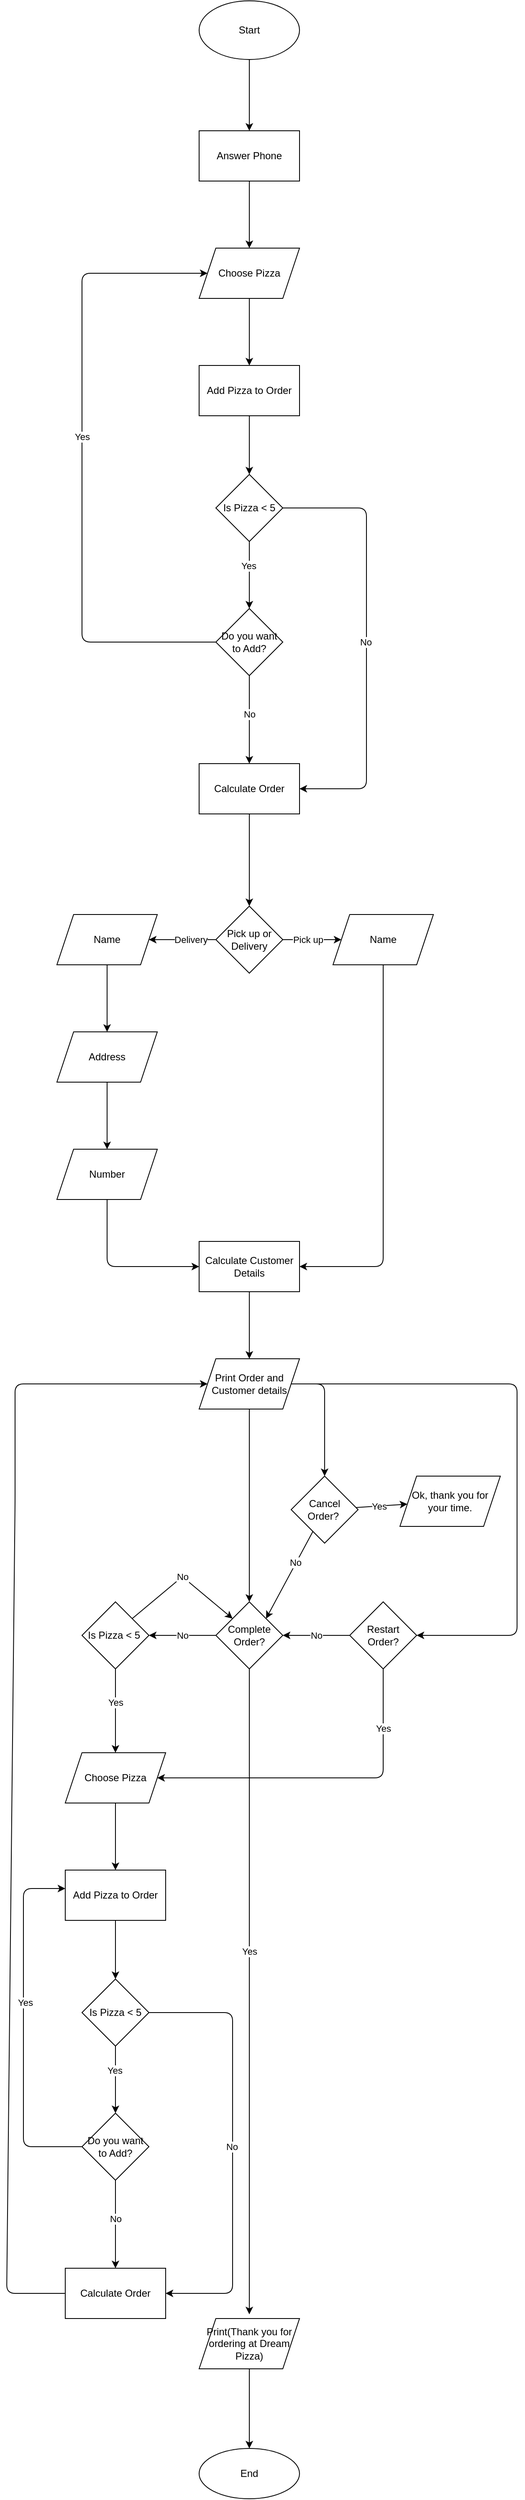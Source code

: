 <mxfile>
    <diagram id="ryJ0n6rNL8hJYzA7FldC" name="Flowchart for Pizza Program">
        <mxGraphModel dx="1082" dy="572" grid="1" gridSize="10" guides="1" tooltips="1" connect="1" arrows="1" fold="1" page="1" pageScale="1" pageWidth="850" pageHeight="1100" math="0" shadow="0">
            <root>
                <mxCell id="0"/>
                <mxCell id="1" parent="0"/>
                <mxCell id="24" value="" style="edgeStyle=none;html=1;" parent="1" source="2" target="23" edge="1">
                    <mxGeometry relative="1" as="geometry"/>
                </mxCell>
                <mxCell id="2" value="Start" style="ellipse;whiteSpace=wrap;html=1;" parent="1" vertex="1">
                    <mxGeometry x="320" width="120" height="70" as="geometry"/>
                </mxCell>
                <mxCell id="6" value="" style="edgeStyle=none;html=1;" parent="1" source="3" target="5" edge="1">
                    <mxGeometry relative="1" as="geometry"/>
                </mxCell>
                <mxCell id="98" value="Pick up" style="edgeLabel;html=1;align=center;verticalAlign=middle;resizable=0;points=[];" parent="6" vertex="1" connectable="0">
                    <mxGeometry x="-0.343" relative="1" as="geometry">
                        <mxPoint x="7" as="offset"/>
                    </mxGeometry>
                </mxCell>
                <mxCell id="8" value="" style="edgeStyle=none;html=1;entryX=1;entryY=0.5;entryDx=0;entryDy=0;" parent="1" source="3" target="9" edge="1">
                    <mxGeometry relative="1" as="geometry">
                        <mxPoint x="280" y="1120" as="targetPoint"/>
                    </mxGeometry>
                </mxCell>
                <mxCell id="99" value="Delivery" style="edgeLabel;html=1;align=center;verticalAlign=middle;resizable=0;points=[];" parent="8" vertex="1" connectable="0">
                    <mxGeometry x="-0.5" y="3" relative="1" as="geometry">
                        <mxPoint x="-10" y="-3" as="offset"/>
                    </mxGeometry>
                </mxCell>
                <mxCell id="3" value="Pick up or Delivery" style="rhombus;whiteSpace=wrap;html=1;" parent="1" vertex="1">
                    <mxGeometry x="340" y="1080" width="80" height="80" as="geometry"/>
                </mxCell>
                <mxCell id="16" style="edgeStyle=none;html=1;entryX=1;entryY=0.5;entryDx=0;entryDy=0;" parent="1" source="5" target="14" edge="1">
                    <mxGeometry relative="1" as="geometry">
                        <Array as="points">
                            <mxPoint x="540" y="1510"/>
                        </Array>
                    </mxGeometry>
                </mxCell>
                <mxCell id="5" value="Name" style="shape=parallelogram;perimeter=parallelogramPerimeter;whiteSpace=wrap;html=1;fixedSize=1;" parent="1" vertex="1">
                    <mxGeometry x="480" y="1090" width="120" height="60" as="geometry"/>
                </mxCell>
                <mxCell id="11" value="" style="edgeStyle=none;html=1;" parent="1" source="9" target="10" edge="1">
                    <mxGeometry relative="1" as="geometry"/>
                </mxCell>
                <mxCell id="9" value="Name" style="shape=parallelogram;perimeter=parallelogramPerimeter;whiteSpace=wrap;html=1;fixedSize=1;" parent="1" vertex="1">
                    <mxGeometry x="150" y="1090" width="120" height="60" as="geometry"/>
                </mxCell>
                <mxCell id="13" value="" style="edgeStyle=none;html=1;" parent="1" source="10" target="12" edge="1">
                    <mxGeometry relative="1" as="geometry"/>
                </mxCell>
                <mxCell id="10" value="Address" style="shape=parallelogram;perimeter=parallelogramPerimeter;whiteSpace=wrap;html=1;fixedSize=1;" parent="1" vertex="1">
                    <mxGeometry x="150" y="1230" width="120" height="60" as="geometry"/>
                </mxCell>
                <mxCell id="15" value="" style="edgeStyle=none;html=1;exitX=0.5;exitY=1;exitDx=0;exitDy=0;entryX=0;entryY=0.5;entryDx=0;entryDy=0;" parent="1" source="12" target="14" edge="1">
                    <mxGeometry relative="1" as="geometry">
                        <Array as="points">
                            <mxPoint x="210" y="1510"/>
                        </Array>
                    </mxGeometry>
                </mxCell>
                <mxCell id="12" value="Number" style="shape=parallelogram;perimeter=parallelogramPerimeter;whiteSpace=wrap;html=1;fixedSize=1;" parent="1" vertex="1">
                    <mxGeometry x="150" y="1370" width="120" height="60" as="geometry"/>
                </mxCell>
                <mxCell id="20" value="" style="edgeStyle=none;html=1;" parent="1" source="14" target="19" edge="1">
                    <mxGeometry relative="1" as="geometry"/>
                </mxCell>
                <mxCell id="14" value="Calculate Customer Details" style="whiteSpace=wrap;html=1;" parent="1" vertex="1">
                    <mxGeometry x="320" y="1480" width="120" height="60" as="geometry"/>
                </mxCell>
                <mxCell id="48" value="" style="edgeStyle=none;html=1;exitX=1;exitY=0.5;exitDx=0;exitDy=0;entryX=0.5;entryY=0;entryDx=0;entryDy=0;" parent="1" source="19" target="47" edge="1">
                    <mxGeometry relative="1" as="geometry">
                        <Array as="points">
                            <mxPoint x="470" y="1650"/>
                        </Array>
                    </mxGeometry>
                </mxCell>
                <mxCell id="100" style="edgeStyle=none;html=1;entryX=1;entryY=0.5;entryDx=0;entryDy=0;" edge="1" parent="1" source="19" target="82">
                    <mxGeometry relative="1" as="geometry">
                        <Array as="points">
                            <mxPoint x="700" y="1650"/>
                            <mxPoint x="700" y="1950"/>
                        </Array>
                    </mxGeometry>
                </mxCell>
                <mxCell id="103" style="edgeStyle=none;html=1;entryX=0.5;entryY=0;entryDx=0;entryDy=0;" edge="1" parent="1" source="19" target="54">
                    <mxGeometry relative="1" as="geometry"/>
                </mxCell>
                <mxCell id="19" value="Print Order and Customer details" style="shape=parallelogram;perimeter=parallelogramPerimeter;whiteSpace=wrap;html=1;fixedSize=1;" parent="1" vertex="1">
                    <mxGeometry x="320" y="1620" width="120" height="60" as="geometry"/>
                </mxCell>
                <mxCell id="29" value="" style="edgeStyle=none;html=1;" parent="1" source="23" target="28" edge="1">
                    <mxGeometry relative="1" as="geometry"/>
                </mxCell>
                <mxCell id="23" value="Answer Phone" style="whiteSpace=wrap;html=1;" parent="1" vertex="1">
                    <mxGeometry x="320" y="155" width="120" height="60" as="geometry"/>
                </mxCell>
                <mxCell id="31" value="" style="edgeStyle=none;html=1;" parent="1" source="28" target="30" edge="1">
                    <mxGeometry relative="1" as="geometry"/>
                </mxCell>
                <mxCell id="28" value="Choose Pizza" style="shape=parallelogram;perimeter=parallelogramPerimeter;whiteSpace=wrap;html=1;fixedSize=1;" parent="1" vertex="1">
                    <mxGeometry x="320" y="295" width="120" height="60" as="geometry"/>
                </mxCell>
                <mxCell id="33" value="" style="edgeStyle=none;html=1;" parent="1" source="30" target="32" edge="1">
                    <mxGeometry relative="1" as="geometry"/>
                </mxCell>
                <mxCell id="30" value="Add Pizza to Order" style="whiteSpace=wrap;html=1;" parent="1" vertex="1">
                    <mxGeometry x="320" y="435" width="120" height="60" as="geometry"/>
                </mxCell>
                <mxCell id="35" value="" style="edgeStyle=none;html=1;" parent="1" source="32" target="34" edge="1">
                    <mxGeometry relative="1" as="geometry"/>
                </mxCell>
                <mxCell id="36" value="Yes" style="edgeLabel;html=1;align=center;verticalAlign=middle;resizable=0;points=[];" parent="35" vertex="1" connectable="0">
                    <mxGeometry x="-0.275" y="-1" relative="1" as="geometry">
                        <mxPoint as="offset"/>
                    </mxGeometry>
                </mxCell>
                <mxCell id="40" value="" style="edgeStyle=none;html=1;entryX=1;entryY=0.5;entryDx=0;entryDy=0;" parent="1" source="32" target="39" edge="1">
                    <mxGeometry relative="1" as="geometry">
                        <Array as="points">
                            <mxPoint x="520" y="605"/>
                            <mxPoint x="520" y="940"/>
                        </Array>
                    </mxGeometry>
                </mxCell>
                <mxCell id="42" value="No" style="edgeLabel;html=1;align=center;verticalAlign=middle;resizable=0;points=[];" parent="40" vertex="1" connectable="0">
                    <mxGeometry x="-0.467" y="-1" relative="1" as="geometry">
                        <mxPoint y="123" as="offset"/>
                    </mxGeometry>
                </mxCell>
                <mxCell id="32" value="Is Pizza &amp;lt; 5" style="rhombus;whiteSpace=wrap;html=1;" parent="1" vertex="1">
                    <mxGeometry x="340" y="565" width="80" height="80" as="geometry"/>
                </mxCell>
                <mxCell id="37" style="edgeStyle=none;html=1;entryX=0;entryY=0.5;entryDx=0;entryDy=0;" parent="1" source="34" target="28" edge="1">
                    <mxGeometry relative="1" as="geometry">
                        <Array as="points">
                            <mxPoint x="180" y="765"/>
                            <mxPoint x="180" y="325"/>
                            <mxPoint x="260" y="325"/>
                        </Array>
                    </mxGeometry>
                </mxCell>
                <mxCell id="38" value="Yes" style="edgeLabel;html=1;align=center;verticalAlign=middle;resizable=0;points=[];" parent="37" vertex="1" connectable="0">
                    <mxGeometry x="-0.827" y="1" relative="1" as="geometry">
                        <mxPoint x="-95" y="-246" as="offset"/>
                    </mxGeometry>
                </mxCell>
                <mxCell id="41" style="edgeStyle=none;html=1;entryX=0.5;entryY=0;entryDx=0;entryDy=0;exitX=0.5;exitY=1;exitDx=0;exitDy=0;" parent="1" source="34" target="39" edge="1">
                    <mxGeometry relative="1" as="geometry">
                        <Array as="points"/>
                    </mxGeometry>
                </mxCell>
                <mxCell id="43" value="No" style="edgeLabel;html=1;align=center;verticalAlign=middle;resizable=0;points=[];" parent="41" vertex="1" connectable="0">
                    <mxGeometry x="-0.649" y="-2" relative="1" as="geometry">
                        <mxPoint x="2" y="27" as="offset"/>
                    </mxGeometry>
                </mxCell>
                <mxCell id="34" value="Do you want to Add?" style="rhombus;whiteSpace=wrap;html=1;" parent="1" vertex="1">
                    <mxGeometry x="340" y="725" width="80" height="80" as="geometry"/>
                </mxCell>
                <mxCell id="44" value="" style="edgeStyle=none;html=1;" parent="1" source="39" target="3" edge="1">
                    <mxGeometry relative="1" as="geometry"/>
                </mxCell>
                <mxCell id="39" value="Calculate Order" style="whiteSpace=wrap;html=1;" parent="1" vertex="1">
                    <mxGeometry x="320" y="910" width="120" height="60" as="geometry"/>
                </mxCell>
                <mxCell id="45" value="End" style="ellipse;whiteSpace=wrap;html=1;" parent="1" vertex="1">
                    <mxGeometry x="320" y="2920" width="120" height="60" as="geometry"/>
                </mxCell>
                <mxCell id="50" value="" style="edgeStyle=none;html=1;" parent="1" source="47" target="49" edge="1">
                    <mxGeometry relative="1" as="geometry"/>
                </mxCell>
                <mxCell id="51" value="Yes" style="edgeLabel;html=1;align=center;verticalAlign=middle;resizable=0;points=[];" parent="50" vertex="1" connectable="0">
                    <mxGeometry x="-0.371" y="1" relative="1" as="geometry">
                        <mxPoint x="8" y="1" as="offset"/>
                    </mxGeometry>
                </mxCell>
                <mxCell id="55" value="" style="edgeStyle=none;html=1;" parent="1" source="47" edge="1">
                    <mxGeometry relative="1" as="geometry">
                        <mxPoint x="400" y="1930" as="targetPoint"/>
                    </mxGeometry>
                </mxCell>
                <mxCell id="61" value="No" style="edgeLabel;html=1;align=center;verticalAlign=middle;resizable=0;points=[];" parent="55" vertex="1" connectable="0">
                    <mxGeometry x="-0.283" y="-1" relative="1" as="geometry">
                        <mxPoint as="offset"/>
                    </mxGeometry>
                </mxCell>
                <mxCell id="47" value="Cancel Order?&amp;nbsp;" style="rhombus;whiteSpace=wrap;html=1;" parent="1" vertex="1">
                    <mxGeometry x="430" y="1760" width="80" height="80" as="geometry"/>
                </mxCell>
                <mxCell id="49" value="Ok, thank you for your time." style="shape=parallelogram;perimeter=parallelogramPerimeter;whiteSpace=wrap;html=1;fixedSize=1;" parent="1" vertex="1">
                    <mxGeometry x="560" y="1760" width="120" height="60" as="geometry"/>
                </mxCell>
                <mxCell id="59" value="" style="edgeStyle=none;html=1;" parent="1" source="54" target="58" edge="1">
                    <mxGeometry relative="1" as="geometry"/>
                </mxCell>
                <mxCell id="60" value="No" style="edgeLabel;html=1;align=center;verticalAlign=middle;resizable=0;points=[];" parent="59" vertex="1" connectable="0">
                    <mxGeometry x="-0.296" relative="1" as="geometry">
                        <mxPoint x="-12" as="offset"/>
                    </mxGeometry>
                </mxCell>
                <mxCell id="91" style="edgeStyle=none;html=1;" parent="1" source="54" edge="1">
                    <mxGeometry relative="1" as="geometry">
                        <mxPoint x="380" y="2760" as="targetPoint"/>
                    </mxGeometry>
                </mxCell>
                <mxCell id="92" value="Yes" style="edgeLabel;html=1;align=center;verticalAlign=middle;resizable=0;points=[];" parent="91" vertex="1" connectable="0">
                    <mxGeometry x="-0.814" y="1" relative="1" as="geometry">
                        <mxPoint x="-1" y="265" as="offset"/>
                    </mxGeometry>
                </mxCell>
                <mxCell id="54" value="Complete Order?" style="rhombus;whiteSpace=wrap;html=1;" parent="1" vertex="1">
                    <mxGeometry x="340" y="1910" width="80" height="80" as="geometry"/>
                </mxCell>
                <mxCell id="62" style="edgeStyle=none;html=1;exitX=1;exitY=0;exitDx=0;exitDy=0;entryX=0;entryY=0;entryDx=0;entryDy=0;" parent="1" source="58" target="54" edge="1">
                    <mxGeometry relative="1" as="geometry">
                        <Array as="points">
                            <mxPoint x="300" y="1880"/>
                        </Array>
                    </mxGeometry>
                </mxCell>
                <mxCell id="63" value="No" style="edgeLabel;html=1;align=center;verticalAlign=middle;resizable=0;points=[];" parent="62" vertex="1" connectable="0">
                    <mxGeometry x="-0.151" y="-1" relative="1" as="geometry">
                        <mxPoint x="8" y="-8" as="offset"/>
                    </mxGeometry>
                </mxCell>
                <mxCell id="80" value="" style="edgeStyle=none;html=1;" parent="1" source="58" target="66" edge="1">
                    <mxGeometry relative="1" as="geometry">
                        <Array as="points">
                            <mxPoint x="220" y="2040"/>
                        </Array>
                    </mxGeometry>
                </mxCell>
                <mxCell id="81" value="Yes" style="edgeLabel;html=1;align=center;verticalAlign=middle;resizable=0;points=[];" parent="80" vertex="1" connectable="0">
                    <mxGeometry x="-0.277" y="1" relative="1" as="geometry">
                        <mxPoint x="-1" y="4" as="offset"/>
                    </mxGeometry>
                </mxCell>
                <mxCell id="58" value="Is Pizza &amp;lt; 5&amp;nbsp;" style="rhombus;whiteSpace=wrap;html=1;" parent="1" vertex="1">
                    <mxGeometry x="180" y="1910" width="80" height="80" as="geometry"/>
                </mxCell>
                <mxCell id="65" value="" style="edgeStyle=none;html=1;" parent="1" source="66" target="68" edge="1">
                    <mxGeometry relative="1" as="geometry"/>
                </mxCell>
                <mxCell id="66" value="Choose Pizza" style="shape=parallelogram;perimeter=parallelogramPerimeter;whiteSpace=wrap;html=1;fixedSize=1;" parent="1" vertex="1">
                    <mxGeometry x="160" y="2090" width="120" height="60" as="geometry"/>
                </mxCell>
                <mxCell id="67" value="" style="edgeStyle=none;html=1;" parent="1" source="68" target="73" edge="1">
                    <mxGeometry relative="1" as="geometry"/>
                </mxCell>
                <mxCell id="68" value="Add Pizza to Order" style="whiteSpace=wrap;html=1;" parent="1" vertex="1">
                    <mxGeometry x="160" y="2230" width="120" height="60" as="geometry"/>
                </mxCell>
                <mxCell id="69" value="" style="edgeStyle=none;html=1;" parent="1" source="73" target="76" edge="1">
                    <mxGeometry relative="1" as="geometry"/>
                </mxCell>
                <mxCell id="70" value="Yes" style="edgeLabel;html=1;align=center;verticalAlign=middle;resizable=0;points=[];" parent="69" vertex="1" connectable="0">
                    <mxGeometry x="-0.275" y="-1" relative="1" as="geometry">
                        <mxPoint as="offset"/>
                    </mxGeometry>
                </mxCell>
                <mxCell id="71" value="" style="edgeStyle=none;html=1;entryX=1;entryY=0.5;entryDx=0;entryDy=0;" parent="1" source="73" target="77" edge="1">
                    <mxGeometry relative="1" as="geometry">
                        <Array as="points">
                            <mxPoint x="360" y="2400"/>
                            <mxPoint x="360" y="2735"/>
                        </Array>
                    </mxGeometry>
                </mxCell>
                <mxCell id="72" value="No" style="edgeLabel;html=1;align=center;verticalAlign=middle;resizable=0;points=[];" parent="71" vertex="1" connectable="0">
                    <mxGeometry x="-0.467" y="-1" relative="1" as="geometry">
                        <mxPoint y="123" as="offset"/>
                    </mxGeometry>
                </mxCell>
                <mxCell id="73" value="Is Pizza &amp;lt; 5" style="rhombus;whiteSpace=wrap;html=1;" parent="1" vertex="1">
                    <mxGeometry x="180" y="2360" width="80" height="80" as="geometry"/>
                </mxCell>
                <mxCell id="74" style="edgeStyle=none;html=1;entryX=0.5;entryY=0;entryDx=0;entryDy=0;exitX=0.5;exitY=1;exitDx=0;exitDy=0;" parent="1" source="76" target="77" edge="1">
                    <mxGeometry relative="1" as="geometry">
                        <Array as="points"/>
                    </mxGeometry>
                </mxCell>
                <mxCell id="75" value="No" style="edgeLabel;html=1;align=center;verticalAlign=middle;resizable=0;points=[];" parent="74" vertex="1" connectable="0">
                    <mxGeometry x="-0.649" y="-2" relative="1" as="geometry">
                        <mxPoint x="2" y="27" as="offset"/>
                    </mxGeometry>
                </mxCell>
                <mxCell id="96" style="edgeStyle=none;html=1;entryX=0;entryY=0.367;entryDx=0;entryDy=0;entryPerimeter=0;" parent="1" source="76" target="68" edge="1">
                    <mxGeometry relative="1" as="geometry">
                        <Array as="points">
                            <mxPoint x="110" y="2560"/>
                            <mxPoint x="110" y="2252"/>
                        </Array>
                    </mxGeometry>
                </mxCell>
                <mxCell id="97" value="Yes" style="edgeLabel;html=1;align=center;verticalAlign=middle;resizable=0;points=[];" parent="96" vertex="1" connectable="0">
                    <mxGeometry x="0.131" y="-2" relative="1" as="geometry">
                        <mxPoint as="offset"/>
                    </mxGeometry>
                </mxCell>
                <mxCell id="76" value="Do you want to Add?" style="rhombus;whiteSpace=wrap;html=1;" parent="1" vertex="1">
                    <mxGeometry x="180" y="2520" width="80" height="80" as="geometry"/>
                </mxCell>
                <mxCell id="79" style="edgeStyle=none;html=1;entryX=0;entryY=0.5;entryDx=0;entryDy=0;exitX=0;exitY=0.5;exitDx=0;exitDy=0;" parent="1" source="77" target="19" edge="1">
                    <mxGeometry relative="1" as="geometry">
                        <Array as="points">
                            <mxPoint x="90" y="2735"/>
                            <mxPoint x="100" y="1790"/>
                            <mxPoint x="100" y="1650"/>
                        </Array>
                    </mxGeometry>
                </mxCell>
                <mxCell id="77" value="Calculate Order" style="whiteSpace=wrap;html=1;" parent="1" vertex="1">
                    <mxGeometry x="160" y="2705" width="120" height="60" as="geometry"/>
                </mxCell>
                <mxCell id="89" style="edgeStyle=none;html=1;entryX=1;entryY=0.5;entryDx=0;entryDy=0;" parent="1" source="82" target="66" edge="1">
                    <mxGeometry relative="1" as="geometry">
                        <Array as="points">
                            <mxPoint x="540" y="2120"/>
                        </Array>
                    </mxGeometry>
                </mxCell>
                <mxCell id="90" value="Yes" style="edgeLabel;html=1;align=center;verticalAlign=middle;resizable=0;points=[];" parent="89" vertex="1" connectable="0">
                    <mxGeometry x="-0.802" y="1" relative="1" as="geometry">
                        <mxPoint x="-1" y="31" as="offset"/>
                    </mxGeometry>
                </mxCell>
                <mxCell id="101" value="" style="edgeStyle=none;html=1;" edge="1" parent="1" source="82" target="54">
                    <mxGeometry relative="1" as="geometry"/>
                </mxCell>
                <mxCell id="102" value="No" style="edgeLabel;html=1;align=center;verticalAlign=middle;resizable=0;points=[];" vertex="1" connectable="0" parent="101">
                    <mxGeometry x="-0.3" y="-1" relative="1" as="geometry">
                        <mxPoint x="-12" y="1" as="offset"/>
                    </mxGeometry>
                </mxCell>
                <mxCell id="82" value="Restart Order?" style="rhombus;whiteSpace=wrap;html=1;" parent="1" vertex="1">
                    <mxGeometry x="500" y="1910" width="80" height="80" as="geometry"/>
                </mxCell>
                <mxCell id="94" value="" style="edgeStyle=none;html=1;" parent="1" source="93" target="45" edge="1">
                    <mxGeometry relative="1" as="geometry"/>
                </mxCell>
                <mxCell id="93" value="Print(Thank you for ordering at Dream Pizza)" style="shape=parallelogram;perimeter=parallelogramPerimeter;whiteSpace=wrap;html=1;fixedSize=1;" parent="1" vertex="1">
                    <mxGeometry x="320" y="2765" width="120" height="60" as="geometry"/>
                </mxCell>
            </root>
        </mxGraphModel>
    </diagram>
</mxfile>